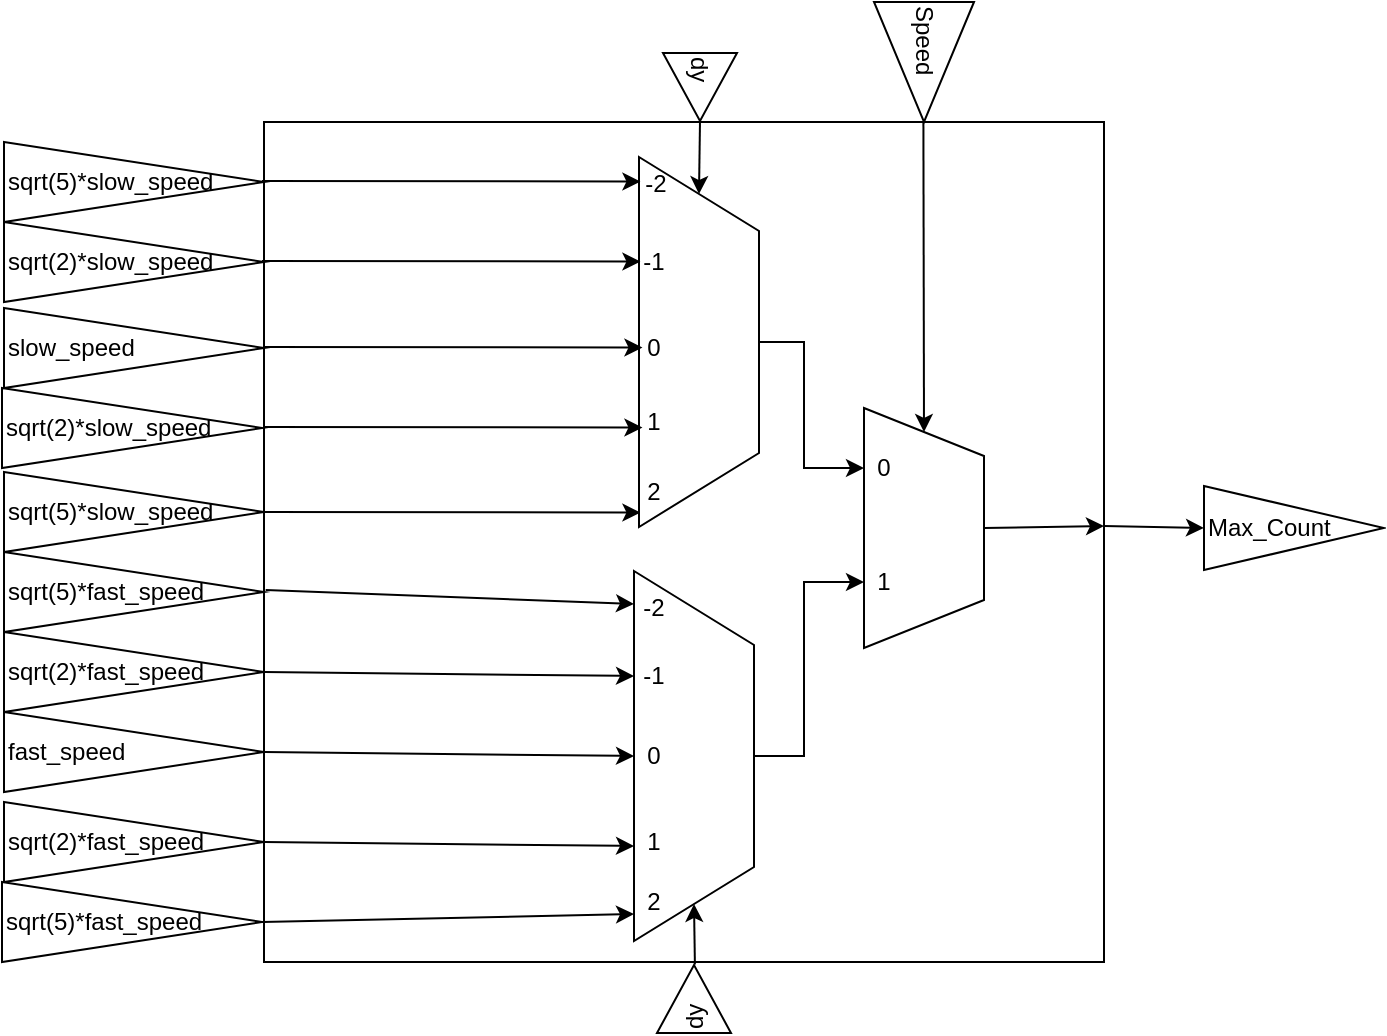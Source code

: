 <mxfile version="12.3.9" type="google" pages="1"><diagram id="TToNRU9l9vYlkK9OZWmY" name="Page-1"><mxGraphModel dx="854" dy="436" grid="1" gridSize="10" guides="1" tooltips="1" connect="1" arrows="1" fold="1" page="1" pageScale="1" pageWidth="850" pageHeight="1100" math="0" shadow="0"><root><mxCell id="0"/><mxCell id="1" parent="0"/><mxCell id="j4f-GIMVzWAgr4WLkj4n-9" value="" style="whiteSpace=wrap;html=1;aspect=fixed;" vertex="1" parent="1"><mxGeometry x="180" y="90" width="420" height="420" as="geometry"/></mxCell><mxCell id="j4f-GIMVzWAgr4WLkj4n-4" value="" style="shape=trapezoid;perimeter=trapezoidPerimeter;whiteSpace=wrap;html=1;rotation=90;" vertex="1" parent="1"><mxGeometry x="302.5" y="377" width="185" height="60" as="geometry"/></mxCell><mxCell id="j4f-GIMVzWAgr4WLkj4n-5" value="" style="shape=trapezoid;perimeter=trapezoidPerimeter;whiteSpace=wrap;html=1;rotation=90;" vertex="1" parent="1"><mxGeometry x="450" y="263" width="120" height="60" as="geometry"/></mxCell><mxCell id="j4f-GIMVzWAgr4WLkj4n-8" value="" style="endArrow=classic;html=1;entryX=0;entryY=0.5;entryDx=0;entryDy=0;exitX=0.785;exitY=0.001;exitDx=0;exitDy=0;exitPerimeter=0;" edge="1" parent="1" source="j4f-GIMVzWAgr4WLkj4n-9" target="j4f-GIMVzWAgr4WLkj4n-5"><mxGeometry width="50" height="50" relative="1" as="geometry"><mxPoint x="510" y="160" as="sourcePoint"/><mxPoint x="320" y="460" as="targetPoint"/></mxGeometry></mxCell><mxCell id="j4f-GIMVzWAgr4WLkj4n-10" value="Speed" style="triangle;whiteSpace=wrap;html=1;rotation=90;align=left;" vertex="1" parent="1"><mxGeometry x="480" y="35" width="60" height="50" as="geometry"/></mxCell><mxCell id="j4f-GIMVzWAgr4WLkj4n-11" value="0" style="text;html=1;strokeColor=none;fillColor=none;align=center;verticalAlign=middle;whiteSpace=wrap;rounded=0;" vertex="1" parent="1"><mxGeometry x="470" y="253" width="40" height="20" as="geometry"/></mxCell><mxCell id="j4f-GIMVzWAgr4WLkj4n-14" value="" style="endArrow=classic;html=1;exitX=0.5;exitY=0;exitDx=0;exitDy=0;entryX=0.25;entryY=1;entryDx=0;entryDy=0;rounded=0;" edge="1" parent="1" source="j4f-GIMVzWAgr4WLkj4n-35" target="j4f-GIMVzWAgr4WLkj4n-5"><mxGeometry width="50" height="50" relative="1" as="geometry"><mxPoint x="425" y="200.0" as="sourcePoint"/><mxPoint x="481" y="270" as="targetPoint"/><Array as="points"><mxPoint x="450" y="200"/><mxPoint x="450" y="263"/></Array></mxGeometry></mxCell><mxCell id="j4f-GIMVzWAgr4WLkj4n-16" value="dy" style="triangle;whiteSpace=wrap;html=1;rotation=90;align=left;" vertex="1" parent="1"><mxGeometry x="381" y="54" width="34" height="37" as="geometry"/></mxCell><mxCell id="j4f-GIMVzWAgr4WLkj4n-17" value="dy" style="triangle;whiteSpace=wrap;html=1;rotation=-90;align=left;" vertex="1" parent="1"><mxGeometry x="378" y="510" width="34" height="37" as="geometry"/></mxCell><mxCell id="j4f-GIMVzWAgr4WLkj4n-18" value="" style="endArrow=classic;html=1;entryX=1;entryY=0.5;entryDx=0;entryDy=0;exitX=0.513;exitY=1.003;exitDx=0;exitDy=0;exitPerimeter=0;" edge="1" parent="1" source="j4f-GIMVzWAgr4WLkj4n-9" target="j4f-GIMVzWAgr4WLkj4n-4"><mxGeometry width="50" height="50" relative="1" as="geometry"><mxPoint x="240" y="580" as="sourcePoint"/><mxPoint x="290" y="530" as="targetPoint"/></mxGeometry></mxCell><mxCell id="j4f-GIMVzWAgr4WLkj4n-20" value="" style="endArrow=classic;html=1;entryX=0;entryY=0.5;entryDx=0;entryDy=0;exitX=1;exitY=0.5;exitDx=0;exitDy=0;" edge="1" parent="1" source="j4f-GIMVzWAgr4WLkj4n-16" target="j4f-GIMVzWAgr4WLkj4n-35"><mxGeometry width="50" height="50" relative="1" as="geometry"><mxPoint x="395" y="101" as="sourcePoint"/><mxPoint x="395" y="152.0" as="targetPoint"/></mxGeometry></mxCell><mxCell id="j4f-GIMVzWAgr4WLkj4n-22" value="" style="endArrow=classic;html=1;entryX=0.5;entryY=1;entryDx=0;entryDy=0;exitX=0;exitY=0.75;exitDx=0;exitDy=0;" edge="1" parent="1" source="j4f-GIMVzWAgr4WLkj4n-9" target="j4f-GIMVzWAgr4WLkj4n-4"><mxGeometry width="50" height="50" relative="1" as="geometry"><mxPoint x="240" y="580" as="sourcePoint"/><mxPoint x="290" y="530" as="targetPoint"/></mxGeometry></mxCell><mxCell id="j4f-GIMVzWAgr4WLkj4n-30" value="" style="endArrow=classic;html=1;entryX=0.961;entryY=0.988;entryDx=0;entryDy=0;exitX=0;exitY=0.75;exitDx=0;exitDy=0;entryPerimeter=0;" edge="1" parent="1" target="j4f-GIMVzWAgr4WLkj4n-35"><mxGeometry width="50" height="50" relative="1" as="geometry"><mxPoint x="179" y="285" as="sourcePoint"/><mxPoint x="304.5" y="284.5" as="targetPoint"/></mxGeometry></mxCell><mxCell id="j4f-GIMVzWAgr4WLkj4n-34" value="sqrt(2)*fast_speed" style="triangle;whiteSpace=wrap;html=1;rotation=0;align=left;" vertex="1" parent="1"><mxGeometry x="50" y="430" width="130" height="40" as="geometry"/></mxCell><mxCell id="j4f-GIMVzWAgr4WLkj4n-35" value="" style="shape=trapezoid;perimeter=trapezoidPerimeter;whiteSpace=wrap;html=1;rotation=90;" vertex="1" parent="1"><mxGeometry x="305" y="170" width="185" height="60" as="geometry"/></mxCell><mxCell id="j4f-GIMVzWAgr4WLkj4n-42" value="" style="endArrow=classic;html=1;exitX=0.5;exitY=0;exitDx=0;exitDy=0;entryX=0.25;entryY=0.35;entryDx=0;entryDy=0;entryPerimeter=0;rounded=0;" edge="1" parent="1" source="j4f-GIMVzWAgr4WLkj4n-4"><mxGeometry width="50" height="50" relative="1" as="geometry"><mxPoint x="500" y="430" as="sourcePoint"/><mxPoint x="480" y="320" as="targetPoint"/><Array as="points"><mxPoint x="450" y="407"/><mxPoint x="450" y="320"/></Array></mxGeometry></mxCell><mxCell id="j4f-GIMVzWAgr4WLkj4n-43" value="1" style="text;html=1;strokeColor=none;fillColor=none;align=center;verticalAlign=middle;whiteSpace=wrap;rounded=0;" vertex="1" parent="1"><mxGeometry x="470" y="310" width="40" height="20" as="geometry"/></mxCell><mxCell id="j4f-GIMVzWAgr4WLkj4n-44" value="" style="endArrow=classic;html=1;entryX=0.5;entryY=1;entryDx=0;entryDy=0;exitX=0;exitY=0.75;exitDx=0;exitDy=0;" edge="1" parent="1"><mxGeometry width="50" height="50" relative="1" as="geometry"><mxPoint x="180" y="450" as="sourcePoint"/><mxPoint x="365" y="452" as="targetPoint"/></mxGeometry></mxCell><mxCell id="j4f-GIMVzWAgr4WLkj4n-45" value="" style="endArrow=classic;html=1;entryX=0.5;entryY=1;entryDx=0;entryDy=0;exitX=1;exitY=0.5;exitDx=0;exitDy=0;" edge="1" parent="1" source="j4f-GIMVzWAgr4WLkj4n-50"><mxGeometry width="50" height="50" relative="1" as="geometry"><mxPoint x="180" y="484" as="sourcePoint"/><mxPoint x="365" y="486" as="targetPoint"/></mxGeometry></mxCell><mxCell id="j4f-GIMVzWAgr4WLkj4n-46" value="" style="endArrow=classic;html=1;entryX=0.5;entryY=1;entryDx=0;entryDy=0;exitX=0.002;exitY=0.557;exitDx=0;exitDy=0;exitPerimeter=0;" edge="1" parent="1" source="j4f-GIMVzWAgr4WLkj4n-9"><mxGeometry width="50" height="50" relative="1" as="geometry"><mxPoint x="180" y="329" as="sourcePoint"/><mxPoint x="365" y="331" as="targetPoint"/></mxGeometry></mxCell><mxCell id="j4f-GIMVzWAgr4WLkj4n-47" value="" style="endArrow=classic;html=1;entryX=0.5;entryY=1;entryDx=0;entryDy=0;exitX=0;exitY=0.75;exitDx=0;exitDy=0;" edge="1" parent="1"><mxGeometry width="50" height="50" relative="1" as="geometry"><mxPoint x="180" y="365" as="sourcePoint"/><mxPoint x="365" y="367" as="targetPoint"/></mxGeometry></mxCell><mxCell id="j4f-GIMVzWAgr4WLkj4n-48" value="sqrt(2)*fast_speed" style="triangle;whiteSpace=wrap;html=1;rotation=0;align=left;" vertex="1" parent="1"><mxGeometry x="50" y="345" width="130" height="40" as="geometry"/></mxCell><mxCell id="j4f-GIMVzWAgr4WLkj4n-49" value="fast_speed" style="triangle;whiteSpace=wrap;html=1;rotation=0;align=left;" vertex="1" parent="1"><mxGeometry x="50" y="385" width="130" height="40" as="geometry"/></mxCell><mxCell id="j4f-GIMVzWAgr4WLkj4n-50" value="sqrt(5)*fast_speed" style="triangle;whiteSpace=wrap;html=1;rotation=0;align=left;" vertex="1" parent="1"><mxGeometry x="49" y="470" width="130" height="40" as="geometry"/></mxCell><mxCell id="j4f-GIMVzWAgr4WLkj4n-51" value="sqrt(5)*slow_speed" style="triangle;whiteSpace=wrap;html=1;rotation=0;align=left;" vertex="1" parent="1"><mxGeometry x="50" y="265" width="130" height="40" as="geometry"/></mxCell><mxCell id="j4f-GIMVzWAgr4WLkj4n-52" value="sqrt(5)*fast_speed" style="triangle;whiteSpace=wrap;html=1;rotation=0;align=left;" vertex="1" parent="1"><mxGeometry x="50" y="305" width="130" height="40" as="geometry"/></mxCell><mxCell id="j4f-GIMVzWAgr4WLkj4n-54" value="sqrt(2)*slow_speed" style="triangle;whiteSpace=wrap;html=1;rotation=0;align=left;" vertex="1" parent="1"><mxGeometry x="49" y="223" width="130" height="40" as="geometry"/></mxCell><mxCell id="j4f-GIMVzWAgr4WLkj4n-55" value="slow_speed" style="triangle;whiteSpace=wrap;html=1;rotation=0;align=left;" vertex="1" parent="1"><mxGeometry x="50" y="183" width="130" height="40" as="geometry"/></mxCell><mxCell id="j4f-GIMVzWAgr4WLkj4n-56" value="sqrt(2)*slow_speed" style="triangle;whiteSpace=wrap;html=1;rotation=0;align=left;" vertex="1" parent="1"><mxGeometry x="50" y="140" width="130" height="40" as="geometry"/></mxCell><mxCell id="j4f-GIMVzWAgr4WLkj4n-57" value="sqrt(5)*slow_speed" style="triangle;whiteSpace=wrap;html=1;rotation=0;align=left;" vertex="1" parent="1"><mxGeometry x="50" y="100" width="130" height="40" as="geometry"/></mxCell><mxCell id="j4f-GIMVzWAgr4WLkj4n-58" value="" style="endArrow=classic;html=1;entryX=0.961;entryY=0.988;entryDx=0;entryDy=0;exitX=0;exitY=0.75;exitDx=0;exitDy=0;entryPerimeter=0;" edge="1" parent="1"><mxGeometry width="50" height="50" relative="1" as="geometry"><mxPoint x="180" y="242.5" as="sourcePoint"/><mxPoint x="369.22" y="242.785" as="targetPoint"/></mxGeometry></mxCell><mxCell id="j4f-GIMVzWAgr4WLkj4n-59" value="" style="endArrow=classic;html=1;entryX=0.961;entryY=0.988;entryDx=0;entryDy=0;exitX=0;exitY=0.75;exitDx=0;exitDy=0;entryPerimeter=0;" edge="1" parent="1"><mxGeometry width="50" height="50" relative="1" as="geometry"><mxPoint x="180" y="202.5" as="sourcePoint"/><mxPoint x="369.22" y="202.785" as="targetPoint"/></mxGeometry></mxCell><mxCell id="j4f-GIMVzWAgr4WLkj4n-60" value="" style="endArrow=classic;html=1;entryX=0.961;entryY=0.988;entryDx=0;entryDy=0;exitX=0;exitY=0.75;exitDx=0;exitDy=0;entryPerimeter=0;" edge="1" parent="1"><mxGeometry width="50" height="50" relative="1" as="geometry"><mxPoint x="179" y="159.5" as="sourcePoint"/><mxPoint x="368.22" y="159.785" as="targetPoint"/></mxGeometry></mxCell><mxCell id="j4f-GIMVzWAgr4WLkj4n-61" value="" style="endArrow=classic;html=1;entryX=0.961;entryY=0.988;entryDx=0;entryDy=0;exitX=0;exitY=0.75;exitDx=0;exitDy=0;entryPerimeter=0;" edge="1" parent="1"><mxGeometry width="50" height="50" relative="1" as="geometry"><mxPoint x="179" y="119.5" as="sourcePoint"/><mxPoint x="368.22" y="119.785" as="targetPoint"/></mxGeometry></mxCell><mxCell id="j4f-GIMVzWAgr4WLkj4n-62" value="0" style="text;html=1;strokeColor=none;fillColor=none;align=center;verticalAlign=middle;whiteSpace=wrap;rounded=0;" vertex="1" parent="1"><mxGeometry x="355" y="397" width="40" height="20" as="geometry"/></mxCell><mxCell id="j4f-GIMVzWAgr4WLkj4n-63" value="1" style="text;html=1;strokeColor=none;fillColor=none;align=center;verticalAlign=middle;whiteSpace=wrap;rounded=0;" vertex="1" parent="1"><mxGeometry x="355" y="440" width="40" height="20" as="geometry"/></mxCell><mxCell id="j4f-GIMVzWAgr4WLkj4n-64" value="2" style="text;html=1;strokeColor=none;fillColor=none;align=center;verticalAlign=middle;whiteSpace=wrap;rounded=0;" vertex="1" parent="1"><mxGeometry x="355" y="470" width="40" height="20" as="geometry"/></mxCell><mxCell id="j4f-GIMVzWAgr4WLkj4n-65" value="-1" style="text;html=1;strokeColor=none;fillColor=none;align=center;verticalAlign=middle;whiteSpace=wrap;rounded=0;" vertex="1" parent="1"><mxGeometry x="355" y="357" width="40" height="20" as="geometry"/></mxCell><mxCell id="j4f-GIMVzWAgr4WLkj4n-66" value="-2" style="text;html=1;strokeColor=none;fillColor=none;align=center;verticalAlign=middle;whiteSpace=wrap;rounded=0;" vertex="1" parent="1"><mxGeometry x="355" y="323" width="40" height="20" as="geometry"/></mxCell><mxCell id="j4f-GIMVzWAgr4WLkj4n-67" value="0" style="text;html=1;strokeColor=none;fillColor=none;align=center;verticalAlign=middle;whiteSpace=wrap;rounded=0;" vertex="1" parent="1"><mxGeometry x="355" y="192.5" width="40" height="20" as="geometry"/></mxCell><mxCell id="j4f-GIMVzWAgr4WLkj4n-68" value="1" style="text;html=1;strokeColor=none;fillColor=none;align=center;verticalAlign=middle;whiteSpace=wrap;rounded=0;" vertex="1" parent="1"><mxGeometry x="355" y="230" width="40" height="20" as="geometry"/></mxCell><mxCell id="j4f-GIMVzWAgr4WLkj4n-69" value="2" style="text;html=1;strokeColor=none;fillColor=none;align=center;verticalAlign=middle;whiteSpace=wrap;rounded=0;" vertex="1" parent="1"><mxGeometry x="355" y="265" width="40" height="20" as="geometry"/></mxCell><mxCell id="j4f-GIMVzWAgr4WLkj4n-70" value="-1" style="text;html=1;strokeColor=none;fillColor=none;align=center;verticalAlign=middle;whiteSpace=wrap;rounded=0;" vertex="1" parent="1"><mxGeometry x="355" y="150" width="40" height="20" as="geometry"/></mxCell><mxCell id="j4f-GIMVzWAgr4WLkj4n-71" value="-2" style="text;html=1;strokeColor=none;fillColor=none;align=center;verticalAlign=middle;whiteSpace=wrap;rounded=0;" vertex="1" parent="1"><mxGeometry x="355.5" y="111" width="40" height="20" as="geometry"/></mxCell><mxCell id="j4f-GIMVzWAgr4WLkj4n-72" value="" style="endArrow=classic;html=1;exitX=0.5;exitY=0;exitDx=0;exitDy=0;entryX=1;entryY=0.481;entryDx=0;entryDy=0;entryPerimeter=0;" edge="1" parent="1" source="j4f-GIMVzWAgr4WLkj4n-5" target="j4f-GIMVzWAgr4WLkj4n-9"><mxGeometry width="50" height="50" relative="1" as="geometry"><mxPoint x="570" y="320" as="sourcePoint"/><mxPoint x="620" y="270" as="targetPoint"/></mxGeometry></mxCell><mxCell id="j4f-GIMVzWAgr4WLkj4n-73" value="Max_Count" style="triangle;whiteSpace=wrap;html=1;align=left;" vertex="1" parent="1"><mxGeometry x="650" y="272" width="90" height="42" as="geometry"/></mxCell><mxCell id="j4f-GIMVzWAgr4WLkj4n-74" value="" style="endArrow=classic;html=1;exitX=1;exitY=0.481;exitDx=0;exitDy=0;exitPerimeter=0;entryX=0;entryY=0.5;entryDx=0;entryDy=0;" edge="1" parent="1" source="j4f-GIMVzWAgr4WLkj4n-9" target="j4f-GIMVzWAgr4WLkj4n-73"><mxGeometry width="50" height="50" relative="1" as="geometry"><mxPoint x="610" y="320" as="sourcePoint"/><mxPoint x="660" y="270" as="targetPoint"/></mxGeometry></mxCell></root></mxGraphModel></diagram></mxfile>